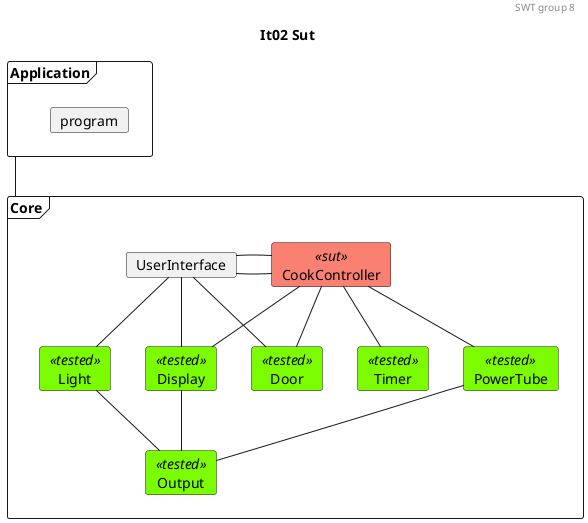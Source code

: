 @startuml

'Testing colors:
skinparam card{
    backgroundColor<<tested>> lawngreen
    backgroundColor<<sut>> salmon
    'backgroundColor<<tested>> gold
}

header SWT group 8
title It02 Sut

frame Application{
    card program
}

frame Core{
    card UserInterface
    card CookController<<sut>>

    card Door<<tested>>
    card Light<<tested>>
    card Timer<<tested>>
    card PowerTube<<tested>>
    card Display<<tested>>
    card Output<<tested>>
}

'Relations projects
' 0. to 1.
Application -- Core

'Relations CookController:
'1.
CookController - UserInterface
'1. to 2.
CookController -- Door
CookController -- Timer
CookController -- PowerTube
CookController -- Display

'Relations UserInterface:
'1.
UserInterface - CookController
'1. to 2.
UserInterface -- Light
UserInterface -- Door
UserInterface -- Display

' Relations 2. to 3.
Light -- Output
Display -- Output
PowerTube -- Output



@enduml
